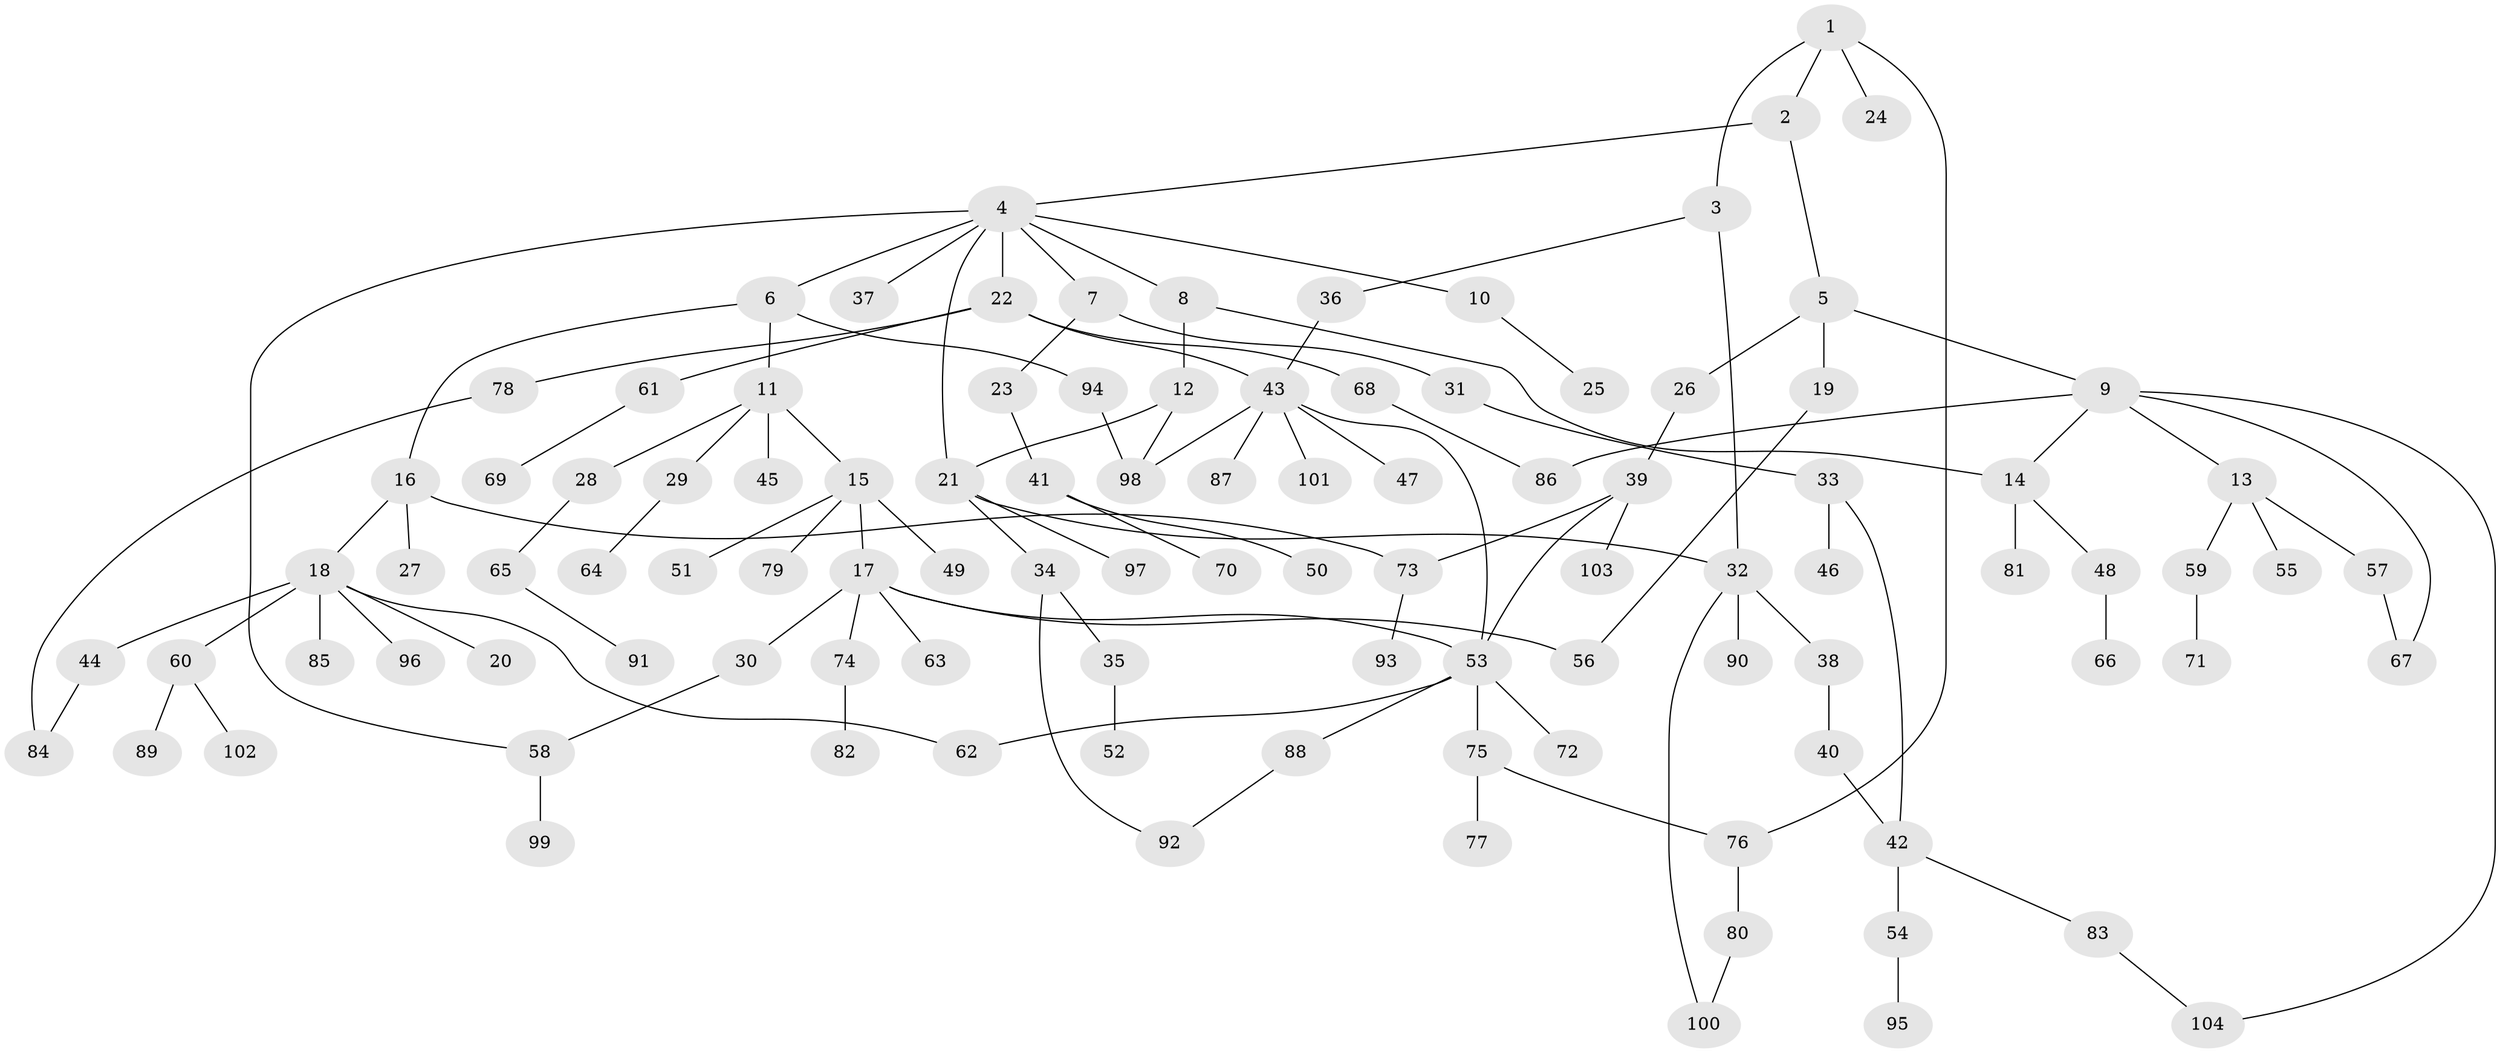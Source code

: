 // Generated by graph-tools (version 1.1) at 2025/10/02/27/25 16:10:51]
// undirected, 104 vertices, 123 edges
graph export_dot {
graph [start="1"]
  node [color=gray90,style=filled];
  1;
  2;
  3;
  4;
  5;
  6;
  7;
  8;
  9;
  10;
  11;
  12;
  13;
  14;
  15;
  16;
  17;
  18;
  19;
  20;
  21;
  22;
  23;
  24;
  25;
  26;
  27;
  28;
  29;
  30;
  31;
  32;
  33;
  34;
  35;
  36;
  37;
  38;
  39;
  40;
  41;
  42;
  43;
  44;
  45;
  46;
  47;
  48;
  49;
  50;
  51;
  52;
  53;
  54;
  55;
  56;
  57;
  58;
  59;
  60;
  61;
  62;
  63;
  64;
  65;
  66;
  67;
  68;
  69;
  70;
  71;
  72;
  73;
  74;
  75;
  76;
  77;
  78;
  79;
  80;
  81;
  82;
  83;
  84;
  85;
  86;
  87;
  88;
  89;
  90;
  91;
  92;
  93;
  94;
  95;
  96;
  97;
  98;
  99;
  100;
  101;
  102;
  103;
  104;
  1 -- 2;
  1 -- 3;
  1 -- 24;
  1 -- 76;
  2 -- 4;
  2 -- 5;
  3 -- 36;
  3 -- 32;
  4 -- 6;
  4 -- 7;
  4 -- 8;
  4 -- 10;
  4 -- 21;
  4 -- 22;
  4 -- 37;
  4 -- 58;
  5 -- 9;
  5 -- 19;
  5 -- 26;
  6 -- 11;
  6 -- 16;
  6 -- 94;
  7 -- 23;
  7 -- 31;
  8 -- 12;
  8 -- 14;
  9 -- 13;
  9 -- 14;
  9 -- 67;
  9 -- 86;
  9 -- 104;
  10 -- 25;
  11 -- 15;
  11 -- 28;
  11 -- 29;
  11 -- 45;
  12 -- 98;
  12 -- 21;
  13 -- 55;
  13 -- 57;
  13 -- 59;
  14 -- 48;
  14 -- 81;
  15 -- 17;
  15 -- 49;
  15 -- 51;
  15 -- 79;
  16 -- 18;
  16 -- 27;
  16 -- 73;
  17 -- 30;
  17 -- 63;
  17 -- 74;
  17 -- 56;
  17 -- 53;
  18 -- 20;
  18 -- 44;
  18 -- 60;
  18 -- 85;
  18 -- 96;
  18 -- 62;
  19 -- 56;
  21 -- 32;
  21 -- 34;
  21 -- 97;
  22 -- 43;
  22 -- 61;
  22 -- 68;
  22 -- 78;
  23 -- 41;
  26 -- 39;
  28 -- 65;
  29 -- 64;
  30 -- 58;
  31 -- 33;
  32 -- 38;
  32 -- 90;
  32 -- 100;
  33 -- 42;
  33 -- 46;
  34 -- 35;
  34 -- 92;
  35 -- 52;
  36 -- 43;
  38 -- 40;
  39 -- 53;
  39 -- 73;
  39 -- 103;
  40 -- 42;
  41 -- 50;
  41 -- 70;
  42 -- 54;
  42 -- 83;
  43 -- 47;
  43 -- 87;
  43 -- 101;
  43 -- 98;
  43 -- 53;
  44 -- 84;
  48 -- 66;
  53 -- 62;
  53 -- 72;
  53 -- 75;
  53 -- 88;
  54 -- 95;
  57 -- 67;
  58 -- 99;
  59 -- 71;
  60 -- 89;
  60 -- 102;
  61 -- 69;
  65 -- 91;
  68 -- 86;
  73 -- 93;
  74 -- 82;
  75 -- 77;
  75 -- 76;
  76 -- 80;
  78 -- 84;
  80 -- 100;
  83 -- 104;
  88 -- 92;
  94 -- 98;
}
